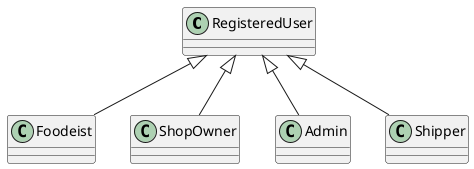 @startuml ClassDiagram

class RegisteredUser
class Foodeist
class ShopOwner
class Admin
class Shipper

RegisteredUser <|-- Foodeist
RegisteredUser <|-- ShopOwner
RegisteredUser <|-- Admin
RegisteredUser <|-- Shipper





@enduml
